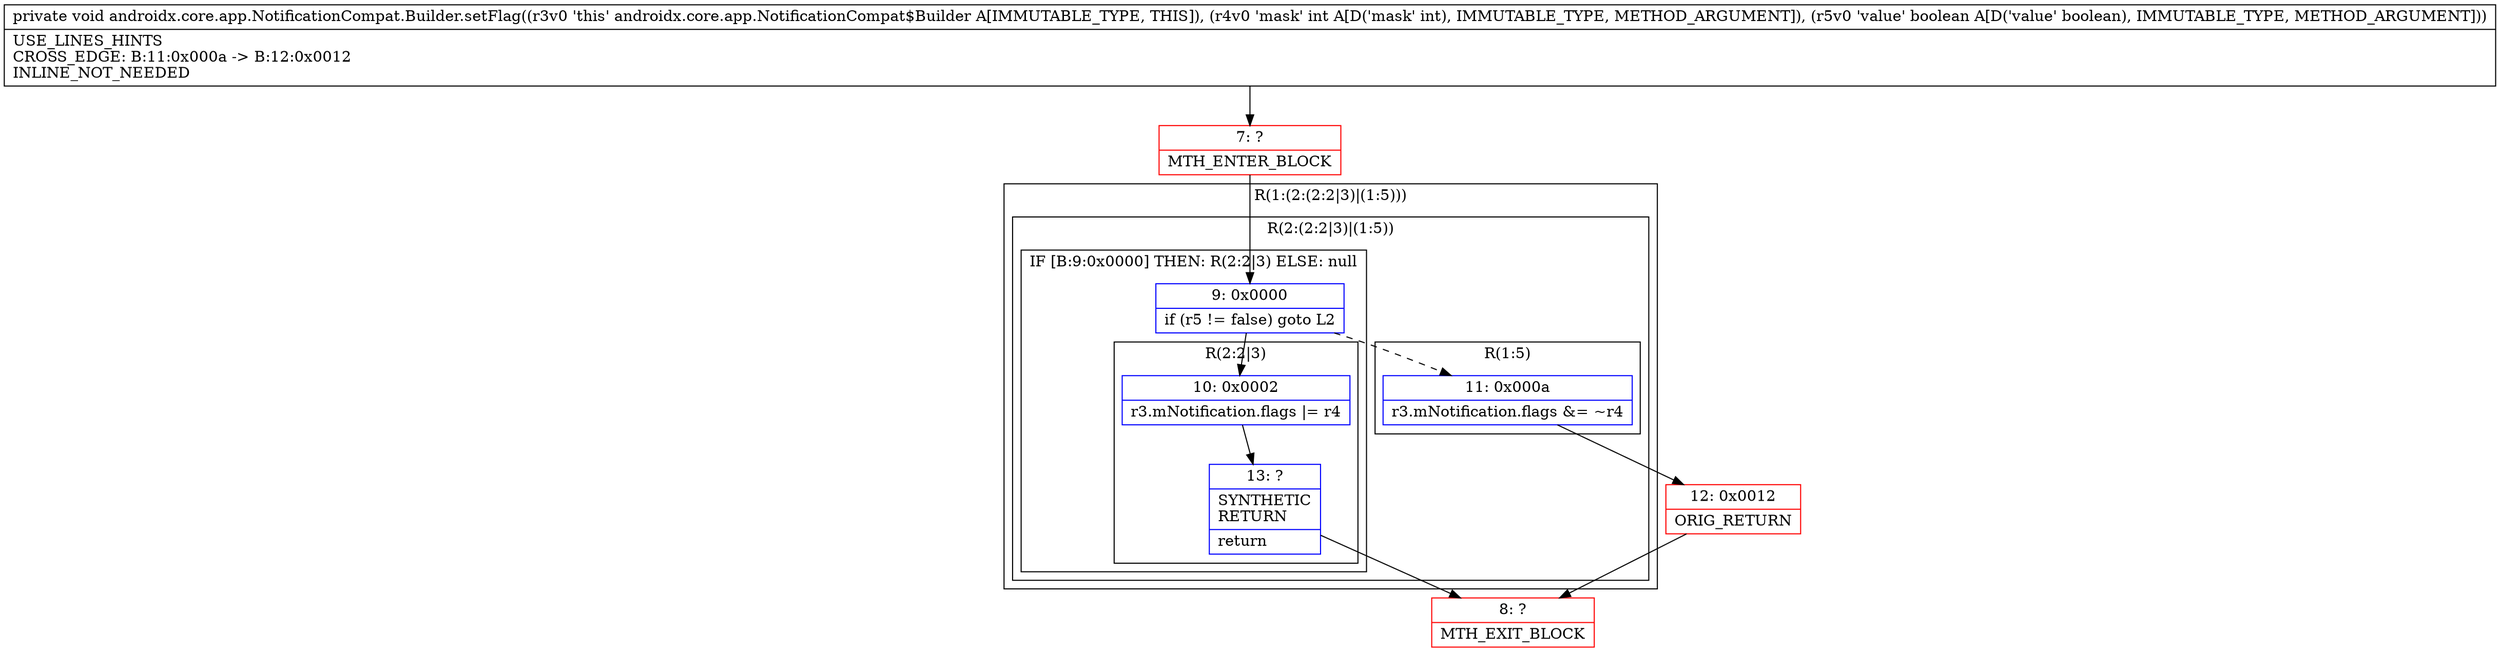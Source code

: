 digraph "CFG forandroidx.core.app.NotificationCompat.Builder.setFlag(IZ)V" {
subgraph cluster_Region_526907362 {
label = "R(1:(2:(2:2|3)|(1:5)))";
node [shape=record,color=blue];
subgraph cluster_Region_1360276134 {
label = "R(2:(2:2|3)|(1:5))";
node [shape=record,color=blue];
subgraph cluster_IfRegion_240632377 {
label = "IF [B:9:0x0000] THEN: R(2:2|3) ELSE: null";
node [shape=record,color=blue];
Node_9 [shape=record,label="{9\:\ 0x0000|if (r5 != false) goto L2\l}"];
subgraph cluster_Region_606693178 {
label = "R(2:2|3)";
node [shape=record,color=blue];
Node_10 [shape=record,label="{10\:\ 0x0002|r3.mNotification.flags \|= r4\l}"];
Node_13 [shape=record,label="{13\:\ ?|SYNTHETIC\lRETURN\l|return\l}"];
}
}
subgraph cluster_Region_80829626 {
label = "R(1:5)";
node [shape=record,color=blue];
Node_11 [shape=record,label="{11\:\ 0x000a|r3.mNotification.flags &= ~r4\l}"];
}
}
}
Node_7 [shape=record,color=red,label="{7\:\ ?|MTH_ENTER_BLOCK\l}"];
Node_8 [shape=record,color=red,label="{8\:\ ?|MTH_EXIT_BLOCK\l}"];
Node_12 [shape=record,color=red,label="{12\:\ 0x0012|ORIG_RETURN\l}"];
MethodNode[shape=record,label="{private void androidx.core.app.NotificationCompat.Builder.setFlag((r3v0 'this' androidx.core.app.NotificationCompat$Builder A[IMMUTABLE_TYPE, THIS]), (r4v0 'mask' int A[D('mask' int), IMMUTABLE_TYPE, METHOD_ARGUMENT]), (r5v0 'value' boolean A[D('value' boolean), IMMUTABLE_TYPE, METHOD_ARGUMENT]))  | USE_LINES_HINTS\lCROSS_EDGE: B:11:0x000a \-\> B:12:0x0012\lINLINE_NOT_NEEDED\l}"];
MethodNode -> Node_7;Node_9 -> Node_10;
Node_9 -> Node_11[style=dashed];
Node_10 -> Node_13;
Node_13 -> Node_8;
Node_11 -> Node_12;
Node_7 -> Node_9;
Node_12 -> Node_8;
}

